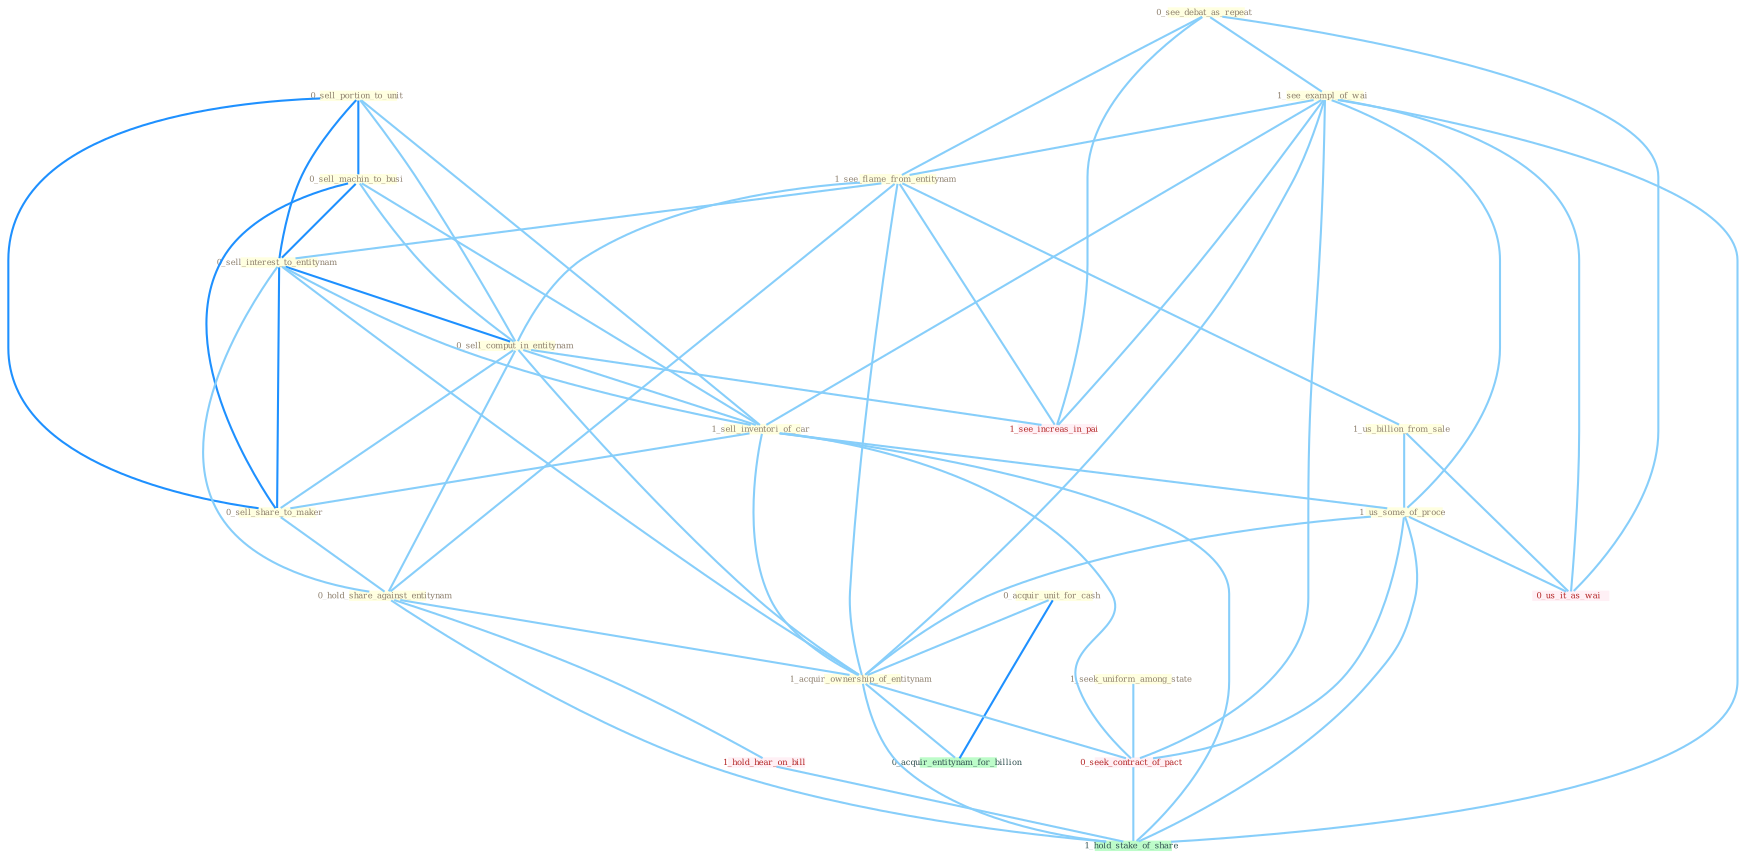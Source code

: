 Graph G{ 
    node
    [shape=polygon,style=filled,width=.5,height=.06,color="#BDFCC9",fixedsize=true,fontsize=4,
    fontcolor="#2f4f4f"];
    {node
    [color="#ffffe0", fontcolor="#8b7d6b"] "1_seek_uniform_among_state " "0_see_debat_as_repeat " "0_sell_portion_to_unit " "0_acquir_unit_for_cash " "1_see_exampl_of_wai " "0_sell_machin_to_busi " "1_see_flame_from_entitynam " "0_sell_interest_to_entitynam " "0_sell_comput_in_entitynam " "1_us_billion_from_sale " "1_sell_inventori_of_car " "0_sell_share_to_maker " "1_us_some_of_proce " "0_hold_share_against_entitynam " "1_acquir_ownership_of_entitynam "}
{node [color="#fff0f5", fontcolor="#b22222"] "0_seek_contract_of_pact " "0_us_it_as_wai " "1_see_increas_in_pai " "1_hold_hear_on_bill "}
edge [color="#B0E2FF"];

	"1_seek_uniform_among_state " -- "0_seek_contract_of_pact " [w="1", color="#87cefa" ];
	"0_see_debat_as_repeat " -- "1_see_exampl_of_wai " [w="1", color="#87cefa" ];
	"0_see_debat_as_repeat " -- "1_see_flame_from_entitynam " [w="1", color="#87cefa" ];
	"0_see_debat_as_repeat " -- "0_us_it_as_wai " [w="1", color="#87cefa" ];
	"0_see_debat_as_repeat " -- "1_see_increas_in_pai " [w="1", color="#87cefa" ];
	"0_sell_portion_to_unit " -- "0_sell_machin_to_busi " [w="2", color="#1e90ff" , len=0.8];
	"0_sell_portion_to_unit " -- "0_sell_interest_to_entitynam " [w="2", color="#1e90ff" , len=0.8];
	"0_sell_portion_to_unit " -- "0_sell_comput_in_entitynam " [w="1", color="#87cefa" ];
	"0_sell_portion_to_unit " -- "1_sell_inventori_of_car " [w="1", color="#87cefa" ];
	"0_sell_portion_to_unit " -- "0_sell_share_to_maker " [w="2", color="#1e90ff" , len=0.8];
	"0_acquir_unit_for_cash " -- "1_acquir_ownership_of_entitynam " [w="1", color="#87cefa" ];
	"0_acquir_unit_for_cash " -- "0_acquir_entitynam_for_billion " [w="2", color="#1e90ff" , len=0.8];
	"1_see_exampl_of_wai " -- "1_see_flame_from_entitynam " [w="1", color="#87cefa" ];
	"1_see_exampl_of_wai " -- "1_sell_inventori_of_car " [w="1", color="#87cefa" ];
	"1_see_exampl_of_wai " -- "1_us_some_of_proce " [w="1", color="#87cefa" ];
	"1_see_exampl_of_wai " -- "1_acquir_ownership_of_entitynam " [w="1", color="#87cefa" ];
	"1_see_exampl_of_wai " -- "0_seek_contract_of_pact " [w="1", color="#87cefa" ];
	"1_see_exampl_of_wai " -- "0_us_it_as_wai " [w="1", color="#87cefa" ];
	"1_see_exampl_of_wai " -- "1_see_increas_in_pai " [w="1", color="#87cefa" ];
	"1_see_exampl_of_wai " -- "1_hold_stake_of_share " [w="1", color="#87cefa" ];
	"0_sell_machin_to_busi " -- "0_sell_interest_to_entitynam " [w="2", color="#1e90ff" , len=0.8];
	"0_sell_machin_to_busi " -- "0_sell_comput_in_entitynam " [w="1", color="#87cefa" ];
	"0_sell_machin_to_busi " -- "1_sell_inventori_of_car " [w="1", color="#87cefa" ];
	"0_sell_machin_to_busi " -- "0_sell_share_to_maker " [w="2", color="#1e90ff" , len=0.8];
	"1_see_flame_from_entitynam " -- "0_sell_interest_to_entitynam " [w="1", color="#87cefa" ];
	"1_see_flame_from_entitynam " -- "0_sell_comput_in_entitynam " [w="1", color="#87cefa" ];
	"1_see_flame_from_entitynam " -- "1_us_billion_from_sale " [w="1", color="#87cefa" ];
	"1_see_flame_from_entitynam " -- "0_hold_share_against_entitynam " [w="1", color="#87cefa" ];
	"1_see_flame_from_entitynam " -- "1_acquir_ownership_of_entitynam " [w="1", color="#87cefa" ];
	"1_see_flame_from_entitynam " -- "1_see_increas_in_pai " [w="1", color="#87cefa" ];
	"0_sell_interest_to_entitynam " -- "0_sell_comput_in_entitynam " [w="2", color="#1e90ff" , len=0.8];
	"0_sell_interest_to_entitynam " -- "1_sell_inventori_of_car " [w="1", color="#87cefa" ];
	"0_sell_interest_to_entitynam " -- "0_sell_share_to_maker " [w="2", color="#1e90ff" , len=0.8];
	"0_sell_interest_to_entitynam " -- "0_hold_share_against_entitynam " [w="1", color="#87cefa" ];
	"0_sell_interest_to_entitynam " -- "1_acquir_ownership_of_entitynam " [w="1", color="#87cefa" ];
	"0_sell_comput_in_entitynam " -- "1_sell_inventori_of_car " [w="1", color="#87cefa" ];
	"0_sell_comput_in_entitynam " -- "0_sell_share_to_maker " [w="1", color="#87cefa" ];
	"0_sell_comput_in_entitynam " -- "0_hold_share_against_entitynam " [w="1", color="#87cefa" ];
	"0_sell_comput_in_entitynam " -- "1_acquir_ownership_of_entitynam " [w="1", color="#87cefa" ];
	"0_sell_comput_in_entitynam " -- "1_see_increas_in_pai " [w="1", color="#87cefa" ];
	"1_us_billion_from_sale " -- "1_us_some_of_proce " [w="1", color="#87cefa" ];
	"1_us_billion_from_sale " -- "0_us_it_as_wai " [w="1", color="#87cefa" ];
	"1_sell_inventori_of_car " -- "0_sell_share_to_maker " [w="1", color="#87cefa" ];
	"1_sell_inventori_of_car " -- "1_us_some_of_proce " [w="1", color="#87cefa" ];
	"1_sell_inventori_of_car " -- "1_acquir_ownership_of_entitynam " [w="1", color="#87cefa" ];
	"1_sell_inventori_of_car " -- "0_seek_contract_of_pact " [w="1", color="#87cefa" ];
	"1_sell_inventori_of_car " -- "1_hold_stake_of_share " [w="1", color="#87cefa" ];
	"0_sell_share_to_maker " -- "0_hold_share_against_entitynam " [w="1", color="#87cefa" ];
	"1_us_some_of_proce " -- "1_acquir_ownership_of_entitynam " [w="1", color="#87cefa" ];
	"1_us_some_of_proce " -- "0_seek_contract_of_pact " [w="1", color="#87cefa" ];
	"1_us_some_of_proce " -- "0_us_it_as_wai " [w="1", color="#87cefa" ];
	"1_us_some_of_proce " -- "1_hold_stake_of_share " [w="1", color="#87cefa" ];
	"0_hold_share_against_entitynam " -- "1_acquir_ownership_of_entitynam " [w="1", color="#87cefa" ];
	"0_hold_share_against_entitynam " -- "1_hold_hear_on_bill " [w="1", color="#87cefa" ];
	"0_hold_share_against_entitynam " -- "1_hold_stake_of_share " [w="1", color="#87cefa" ];
	"1_acquir_ownership_of_entitynam " -- "0_seek_contract_of_pact " [w="1", color="#87cefa" ];
	"1_acquir_ownership_of_entitynam " -- "0_acquir_entitynam_for_billion " [w="1", color="#87cefa" ];
	"1_acquir_ownership_of_entitynam " -- "1_hold_stake_of_share " [w="1", color="#87cefa" ];
	"0_seek_contract_of_pact " -- "1_hold_stake_of_share " [w="1", color="#87cefa" ];
	"1_hold_hear_on_bill " -- "1_hold_stake_of_share " [w="1", color="#87cefa" ];
}